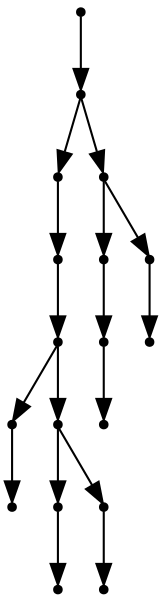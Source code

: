 digraph {
  17 [shape=point];
  16 [shape=point];
  9 [shape=point];
  8 [shape=point];
  7 [shape=point];
  1 [shape=point];
  0 [shape=point];
  6 [shape=point];
  3 [shape=point];
  2 [shape=point];
  5 [shape=point];
  4 [shape=point];
  15 [shape=point];
  12 [shape=point];
  11 [shape=point];
  10 [shape=point];
  14 [shape=point];
  13 [shape=point];
17 -> 16;
16 -> 9;
9 -> 8;
8 -> 7;
7 -> 1;
1 -> 0;
7 -> 6;
6 -> 3;
3 -> 2;
6 -> 5;
5 -> 4;
16 -> 15;
15 -> 12;
12 -> 11;
11 -> 10;
15 -> 14;
14 -> 13;
}
